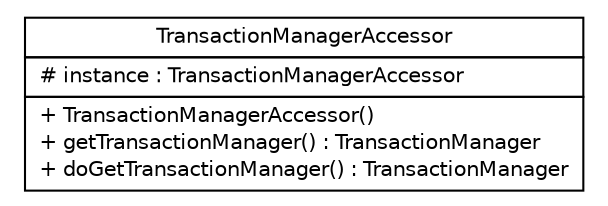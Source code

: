 #!/usr/local/bin/dot
#
# Class diagram 
# Generated by UMLGraph version R5_6 (http://www.umlgraph.org/)
#

digraph G {
	edge [fontname="Helvetica",fontsize=10,labelfontname="Helvetica",labelfontsize=10];
	node [fontname="Helvetica",fontsize=10,shape=plaintext];
	nodesep=0.25;
	ranksep=0.5;
	// sorcer.service.txmgr.TransactionManagerAccessor
	c9613 [label=<<table title="sorcer.service.txmgr.TransactionManagerAccessor" border="0" cellborder="1" cellspacing="0" cellpadding="2" port="p" href="./TransactionManagerAccessor.html">
		<tr><td><table border="0" cellspacing="0" cellpadding="1">
<tr><td align="center" balign="center"> TransactionManagerAccessor </td></tr>
		</table></td></tr>
		<tr><td><table border="0" cellspacing="0" cellpadding="1">
<tr><td align="left" balign="left"> # instance : TransactionManagerAccessor </td></tr>
		</table></td></tr>
		<tr><td><table border="0" cellspacing="0" cellpadding="1">
<tr><td align="left" balign="left"> + TransactionManagerAccessor() </td></tr>
<tr><td align="left" balign="left"> + getTransactionManager() : TransactionManager </td></tr>
<tr><td align="left" balign="left"> + doGetTransactionManager() : TransactionManager </td></tr>
		</table></td></tr>
		</table>>, URL="./TransactionManagerAccessor.html", fontname="Helvetica", fontcolor="black", fontsize=10.0];
}

